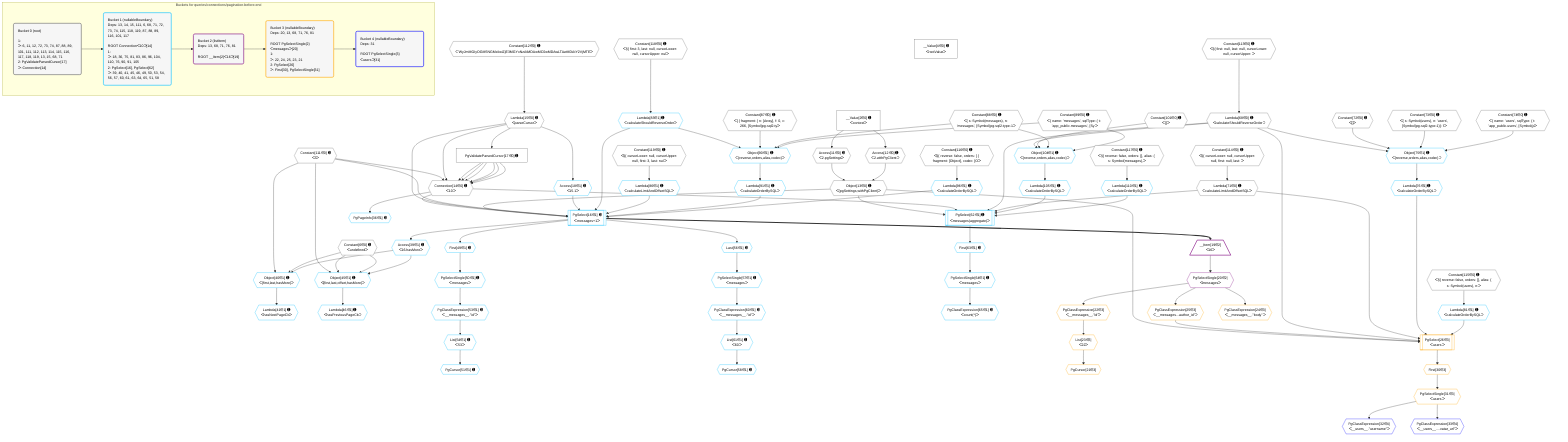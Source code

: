 %%{init: {'themeVariables': { 'fontSize': '12px'}}}%%
graph TD
    classDef path fill:#eee,stroke:#000,color:#000
    classDef plan fill:#fff,stroke-width:1px,color:#000
    classDef itemplan fill:#fff,stroke-width:2px,color:#000
    classDef unbatchedplan fill:#dff,stroke-width:1px,color:#000
    classDef sideeffectplan fill:#fcc,stroke-width:2px,color:#000
    classDef bucket fill:#f6f6f6,color:#000,stroke-width:2px,text-align:left


    %% plan dependencies
    Connection14{{"Connection[14∈0] ➊<br />ᐸ10ᐳ"}}:::plan
    Constant111{{"Constant[111∈0] ➊<br />ᐸ3ᐳ"}}:::plan
    Lambda15{{"Lambda[15∈0] ➊<br />ᐸparseCursorᐳ"}}:::plan
    PgValidateParsedCursor17["PgValidateParsedCursor[17∈0] ➊"]:::plan
    Constant111 & Lambda15 & PgValidateParsedCursor17 & PgValidateParsedCursor17 & PgValidateParsedCursor17 & PgValidateParsedCursor17 & PgValidateParsedCursor17 & PgValidateParsedCursor17 --> Connection14
    Object13{{"Object[13∈0] ➊<br />ᐸ{pgSettings,withPgClient}ᐳ"}}:::plan
    Access11{{"Access[11∈0] ➊<br />ᐸ2.pgSettingsᐳ"}}:::plan
    Access12{{"Access[12∈0] ➊<br />ᐸ2.withPgClientᐳ"}}:::plan
    Access11 & Access12 --> Object13
    __Value2["__Value[2∈0] ➊<br />ᐸcontextᐳ"]:::plan
    __Value2 --> Access11
    __Value2 --> Access12
    Constant112{{"Constant[112∈0] ➊<br />ᐸ'WyJmMGIyOGM5NGMxIiwiZjE3MGYxNzAtMDAwMC0wMDAwLTAwMDAtY2VjMTEᐳ"}}:::plan
    Constant112 --> Lambda15
    Lambda15 --> PgValidateParsedCursor17
    Lambda68{{"Lambda[68∈0] ➊<br />ᐸcalculateShouldReverseOrderᐳ"}}:::plan
    Constant113{{"Constant[113∈0] ➊<br />ᐸ§{ first: null, last: null, cursorLower: null, cursorUpper: ᐳ"}}:::plan
    Constant113 --> Lambda68
    Lambda71{{"Lambda[71∈0] ➊<br />ᐸcalculateLimitAndOffsetSQLᐳ"}}:::plan
    Constant114{{"Constant[114∈0] ➊<br />ᐸ§{ cursorLower: null, cursorUpper: null, first: null, last: ᐳ"}}:::plan
    Constant114 --> Lambda71
    __Value4["__Value[4∈0] ➊<br />ᐸrootValueᐳ"]:::plan
    Constant6{{"Constant[6∈0] ➊<br />ᐸundefinedᐳ"}}:::plan
    Constant72{{"Constant[72∈0] ➊<br />ᐸ[]ᐳ"}}:::plan
    Constant73{{"Constant[73∈0] ➊<br />ᐸ{ s: Symbol(users), n: 'users', [Symbol(pg-sql2-type-1)]: 'Iᐳ"}}:::plan
    Constant74{{"Constant[74∈0] ➊<br />ᐸ{ name: 'users', sqlType: { t: 'app_public.users', [Symbol(pᐳ"}}:::plan
    Constant87{{"Constant[87∈0] ➊<br />ᐸ[ { fragment: { n: [Array], f: 0, c: 266, [Symbol(pg-sql2-tyᐳ"}}:::plan
    Constant88{{"Constant[88∈0] ➊<br />ᐸ{ s: Symbol(messages), n: 'messages', [Symbol(pg-sql2-type-1ᐳ"}}:::plan
    Constant89{{"Constant[89∈0] ➊<br />ᐸ{ name: 'messages', sqlType: { t: 'app_public.messages', [Syᐳ"}}:::plan
    Constant101{{"Constant[101∈0] ➊<br />ᐸ[]ᐳ"}}:::plan
    Constant115{{"Constant[115∈0] ➊<br />ᐸ§{ reverse: false, orders: [], alias: { s: Symbol(users), n:ᐳ"}}:::plan
    Constant116{{"Constant[116∈0] ➊<br />ᐸ§{ reverse: false, orders: [ { fragment: [Object], codec: [Oᐳ"}}:::plan
    Constant117{{"Constant[117∈0] ➊<br />ᐸ§{ reverse: false, orders: [], alias: { s: Symbol(messages),ᐳ"}}:::plan
    Constant118{{"Constant[118∈0] ➊<br />ᐸ§{ first: 3, last: null, cursorLower: null, cursorUpper: nulᐳ"}}:::plan
    Constant119{{"Constant[119∈0] ➊<br />ᐸ§{ cursorLower: null, cursorUpper: null, first: 3, last: nulᐳ"}}:::plan
    PgSelect16[["PgSelect[16∈1] ➊<br />ᐸmessages+1ᐳ"]]:::plan
    Access18{{"Access[18∈1] ➊<br />ᐸ15.1ᐳ"}}:::plan
    Lambda83{{"Lambda[83∈1] ➊<br />ᐸcalculateShouldReverseOrderᐳ"}}:::plan
    Lambda86{{"Lambda[86∈1] ➊<br />ᐸcalculateLimitAndOffsetSQLᐳ"}}:::plan
    Lambda91{{"Lambda[91∈1] ➊<br />ᐸcalculateOrderBySQLᐳ"}}:::plan
    Lambda96{{"Lambda[96∈1] ➊<br />ᐸcalculateOrderBySQLᐳ"}}:::plan
    Object13 & Connection14 & Lambda15 & Constant111 & Access18 & Lambda83 & Lambda86 & Lambda91 & Lambda96 --> PgSelect16
    PgSelect62[["PgSelect[62∈1] ➊<br />ᐸmessages(aggregate)ᐳ"]]:::plan
    Lambda105{{"Lambda[105∈1] ➊<br />ᐸcalculateOrderBySQLᐳ"}}:::plan
    Lambda110{{"Lambda[110∈1] ➊<br />ᐸcalculateOrderBySQLᐳ"}}:::plan
    Object13 & Connection14 & Lambda68 & Lambda71 & Lambda105 & Lambda110 --> PgSelect62
    Object45{{"Object[45∈1] ➊<br />ᐸ{first,last,offset,hasMore}ᐳ"}}:::plan
    Access39{{"Access[39∈1] ➊<br />ᐸ16.hasMoreᐳ"}}:::plan
    Constant111 & Constant6 & Constant6 & Access39 --> Object45
    Object75{{"Object[75∈1] ➊<br />ᐸ{reverse,orders,alias,codec}ᐳ"}}:::plan
    Lambda68 & Constant72 & Constant73 & Constant74 --> Object75
    Object90{{"Object[90∈1] ➊<br />ᐸ{reverse,orders,alias,codec}ᐳ"}}:::plan
    Lambda83 & Constant87 & Constant88 & Constant89 --> Object90
    Object104{{"Object[104∈1] ➊<br />ᐸ{reverse,orders,alias,codec}ᐳ"}}:::plan
    Lambda68 & Constant101 & Constant88 & Constant89 --> Object104
    Object40{{"Object[40∈1] ➊<br />ᐸ{first,last,hasMore}ᐳ"}}:::plan
    Constant111 & Constant6 & Access39 --> Object40
    Lambda15 --> Access18
    PgPageInfo36{{"PgPageInfo[36∈1] ➊"}}:::plan
    Connection14 --> PgPageInfo36
    PgSelect16 --> Access39
    Lambda41{{"Lambda[41∈1] ➊<br />ᐸhasNextPageCbᐳ"}}:::plan
    Object40 --> Lambda41
    Lambda46{{"Lambda[46∈1] ➊<br />ᐸhasPreviousPageCbᐳ"}}:::plan
    Object45 --> Lambda46
    First49{{"First[49∈1] ➊"}}:::plan
    PgSelect16 --> First49
    PgSelectSingle50{{"PgSelectSingle[50∈1] ➊<br />ᐸmessagesᐳ"}}:::plan
    First49 --> PgSelectSingle50
    PgCursor51{{"PgCursor[51∈1] ➊"}}:::plan
    List54{{"List[54∈1] ➊<br />ᐸ53ᐳ"}}:::plan
    List54 --> PgCursor51
    PgClassExpression53{{"PgClassExpression[53∈1] ➊<br />ᐸ__messages__.”id”ᐳ"}}:::plan
    PgSelectSingle50 --> PgClassExpression53
    PgClassExpression53 --> List54
    Last56{{"Last[56∈1] ➊"}}:::plan
    PgSelect16 --> Last56
    PgSelectSingle57{{"PgSelectSingle[57∈1] ➊<br />ᐸmessagesᐳ"}}:::plan
    Last56 --> PgSelectSingle57
    PgCursor58{{"PgCursor[58∈1] ➊"}}:::plan
    List61{{"List[61∈1] ➊<br />ᐸ60ᐳ"}}:::plan
    List61 --> PgCursor58
    PgClassExpression60{{"PgClassExpression[60∈1] ➊<br />ᐸ__messages__.”id”ᐳ"}}:::plan
    PgSelectSingle57 --> PgClassExpression60
    PgClassExpression60 --> List61
    First63{{"First[63∈1] ➊"}}:::plan
    PgSelect62 --> First63
    PgSelectSingle64{{"PgSelectSingle[64∈1] ➊<br />ᐸmessagesᐳ"}}:::plan
    First63 --> PgSelectSingle64
    PgClassExpression65{{"PgClassExpression[65∈1] ➊<br />ᐸcount(*)ᐳ"}}:::plan
    PgSelectSingle64 --> PgClassExpression65
    Lambda76{{"Lambda[76∈1] ➊<br />ᐸcalculateOrderBySQLᐳ"}}:::plan
    Object75 --> Lambda76
    Lambda81{{"Lambda[81∈1] ➊<br />ᐸcalculateOrderBySQLᐳ"}}:::plan
    Constant115 --> Lambda81
    Constant118 --> Lambda83
    Constant119 --> Lambda86
    Object90 --> Lambda91
    Constant116 --> Lambda96
    Object104 --> Lambda105
    Constant117 --> Lambda110
    __Item19[/"__Item[19∈2]<br />ᐸ16ᐳ"\]:::itemplan
    PgSelect16 ==> __Item19
    PgSelectSingle20{{"PgSelectSingle[20∈2]<br />ᐸmessagesᐳ"}}:::plan
    __Item19 --> PgSelectSingle20
    PgSelect26[["PgSelect[26∈3]<br />ᐸusersᐳ"]]:::plan
    PgClassExpression25{{"PgClassExpression[25∈3]<br />ᐸ__messages...author_id”ᐳ"}}:::plan
    Object13 & PgClassExpression25 & Lambda68 & Lambda71 & Lambda76 & Lambda81 --> PgSelect26
    PgCursor21{{"PgCursor[21∈3]"}}:::plan
    List23{{"List[23∈3]<br />ᐸ22ᐳ"}}:::plan
    List23 --> PgCursor21
    PgClassExpression22{{"PgClassExpression[22∈3]<br />ᐸ__messages__.”id”ᐳ"}}:::plan
    PgSelectSingle20 --> PgClassExpression22
    PgClassExpression22 --> List23
    PgClassExpression24{{"PgClassExpression[24∈3]<br />ᐸ__messages__.”body”ᐳ"}}:::plan
    PgSelectSingle20 --> PgClassExpression24
    PgSelectSingle20 --> PgClassExpression25
    First30{{"First[30∈3]"}}:::plan
    PgSelect26 --> First30
    PgSelectSingle31{{"PgSelectSingle[31∈3]<br />ᐸusersᐳ"}}:::plan
    First30 --> PgSelectSingle31
    PgClassExpression32{{"PgClassExpression[32∈4]<br />ᐸ__users__.”username”ᐳ"}}:::plan
    PgSelectSingle31 --> PgClassExpression32
    PgClassExpression33{{"PgClassExpression[33∈4]<br />ᐸ__users__....vatar_url”ᐳ"}}:::plan
    PgSelectSingle31 --> PgClassExpression33

    %% define steps

    subgraph "Buckets for queries/connections/pagination-before-end"
    Bucket0("Bucket 0 (root)<br /><br />1: <br />ᐳ: 6, 11, 12, 72, 73, 74, 87, 88, 89, 101, 111, 112, 113, 114, 115, 116, 117, 118, 119, 13, 15, 68, 71<br />2: PgValidateParsedCursor[17]<br />ᐳ: Connection[14]"):::bucket
    classDef bucket0 stroke:#696969
    class Bucket0,__Value2,__Value4,Constant6,Access11,Access12,Object13,Connection14,Lambda15,PgValidateParsedCursor17,Lambda68,Lambda71,Constant72,Constant73,Constant74,Constant87,Constant88,Constant89,Constant101,Constant111,Constant112,Constant113,Constant114,Constant115,Constant116,Constant117,Constant118,Constant119 bucket0
    Bucket1("Bucket 1 (nullableBoundary)<br />Deps: 13, 14, 15, 111, 6, 68, 71, 72, 73, 74, 115, 118, 119, 87, 88, 89, 116, 101, 117<br /><br />ROOT Connectionᐸ10ᐳ[14]<br />1: <br />ᐳ: 18, 36, 75, 81, 83, 86, 96, 104, 110, 76, 90, 91, 105<br />2: PgSelect[16], PgSelect[62]<br />ᐳ: 39, 40, 41, 45, 46, 49, 50, 53, 54, 56, 57, 60, 61, 63, 64, 65, 51, 58"):::bucket
    classDef bucket1 stroke:#00bfff
    class Bucket1,PgSelect16,Access18,PgPageInfo36,Access39,Object40,Lambda41,Object45,Lambda46,First49,PgSelectSingle50,PgCursor51,PgClassExpression53,List54,Last56,PgSelectSingle57,PgCursor58,PgClassExpression60,List61,PgSelect62,First63,PgSelectSingle64,PgClassExpression65,Object75,Lambda76,Lambda81,Lambda83,Lambda86,Object90,Lambda91,Lambda96,Object104,Lambda105,Lambda110 bucket1
    Bucket2("Bucket 2 (listItem)<br />Deps: 13, 68, 71, 76, 81<br /><br />ROOT __Item{2}ᐸ16ᐳ[19]"):::bucket
    classDef bucket2 stroke:#7f007f
    class Bucket2,__Item19,PgSelectSingle20 bucket2
    Bucket3("Bucket 3 (nullableBoundary)<br />Deps: 20, 13, 68, 71, 76, 81<br /><br />ROOT PgSelectSingle{2}ᐸmessagesᐳ[20]<br />1: <br />ᐳ: 22, 24, 25, 23, 21<br />2: PgSelect[26]<br />ᐳ: First[30], PgSelectSingle[31]"):::bucket
    classDef bucket3 stroke:#ffa500
    class Bucket3,PgCursor21,PgClassExpression22,List23,PgClassExpression24,PgClassExpression25,PgSelect26,First30,PgSelectSingle31 bucket3
    Bucket4("Bucket 4 (nullableBoundary)<br />Deps: 31<br /><br />ROOT PgSelectSingle{3}ᐸusersᐳ[31]"):::bucket
    classDef bucket4 stroke:#0000ff
    class Bucket4,PgClassExpression32,PgClassExpression33 bucket4
    Bucket0 --> Bucket1
    Bucket1 --> Bucket2
    Bucket2 --> Bucket3
    Bucket3 --> Bucket4
    end